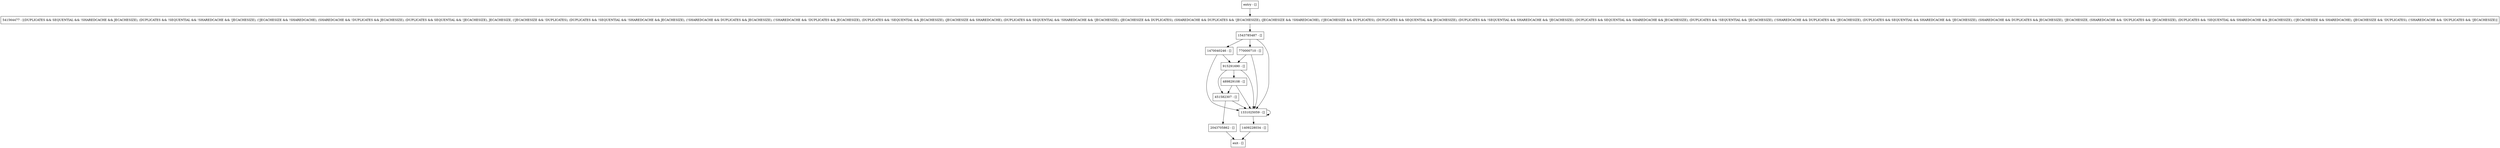 digraph position {
node [shape=record];
1331025059 [label="1331025059 - []"];
541564477 [label="541564477 - [(DUPLICATES && SEQUENTIAL && !SHAREDCACHE && JECACHESIZE), (DUPLICATES && !SEQUENTIAL && !SHAREDCACHE && !JECACHESIZE), (!JECACHESIZE && !SHAREDCACHE), (SHAREDCACHE && !DUPLICATES && JECACHESIZE), (DUPLICATES && SEQUENTIAL && !JECACHESIZE), JECACHESIZE, (!JECACHESIZE && !DUPLICATES), (DUPLICATES && !SEQUENTIAL && !SHAREDCACHE && JECACHESIZE), (!SHAREDCACHE && DUPLICATES && JECACHESIZE), (!SHAREDCACHE && !DUPLICATES && JECACHESIZE), (DUPLICATES && !SEQUENTIAL && JECACHESIZE), (JECACHESIZE && SHAREDCACHE), (DUPLICATES && SEQUENTIAL && !SHAREDCACHE && !JECACHESIZE), (JECACHESIZE && DUPLICATES), (SHAREDCACHE && DUPLICATES && !JECACHESIZE), (JECACHESIZE && !SHAREDCACHE), (!JECACHESIZE && DUPLICATES), (DUPLICATES && SEQUENTIAL && JECACHESIZE), (DUPLICATES && !SEQUENTIAL && SHAREDCACHE && !JECACHESIZE), (DUPLICATES && SEQUENTIAL && SHAREDCACHE && JECACHESIZE), (DUPLICATES && !SEQUENTIAL && !JECACHESIZE), (!SHAREDCACHE && DUPLICATES && !JECACHESIZE), (DUPLICATES && SEQUENTIAL && SHAREDCACHE && !JECACHESIZE), (SHAREDCACHE && DUPLICATES && JECACHESIZE), !JECACHESIZE, (SHAREDCACHE && !DUPLICATES && !JECACHESIZE), (DUPLICATES && !SEQUENTIAL && SHAREDCACHE && JECACHESIZE), (!JECACHESIZE && SHAREDCACHE), (JECACHESIZE && !DUPLICATES), (!SHAREDCACHE && !DUPLICATES && !JECACHESIZE)]"];
451582307 [label="451582307 - []"];
2043705862 [label="2043705862 - []"];
915291690 [label="915291690 - []"];
entry [label="entry - []"];
exit [label="exit - []"];
770000710 [label="770000710 - []"];
1409228034 [label="1409228034 - []"];
1470040246 [label="1470040246 - []"];
489829108 [label="489829108 - []"];
1543785487 [label="1543785487 - []"];
entry;
exit;
1331025059 -> 1331025059;
1331025059 -> 1409228034;
541564477 -> 1543785487;
451582307 -> 1331025059;
451582307 -> 2043705862;
2043705862 -> exit;
915291690 -> 1331025059;
915291690 -> 451582307;
915291690 -> 489829108;
entry -> 541564477;
770000710 -> 1331025059;
770000710 -> 915291690;
1409228034 -> exit;
1470040246 -> 1331025059;
1470040246 -> 915291690;
489829108 -> 1331025059;
489829108 -> 451582307;
1543785487 -> 1331025059;
1543785487 -> 770000710;
1543785487 -> 1470040246;
}
